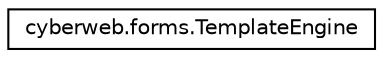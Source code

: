 digraph G
{
  edge [fontname="Helvetica",fontsize="10",labelfontname="Helvetica",labelfontsize="10"];
  node [fontname="Helvetica",fontsize="10",shape=record];
  rankdir="LR";
  Node1 [label="cyberweb.forms.TemplateEngine",height=0.2,width=0.4,color="black", fillcolor="white", style="filled",URL="$classcyberweb_1_1forms_1_1_template_engine.html"];
}
